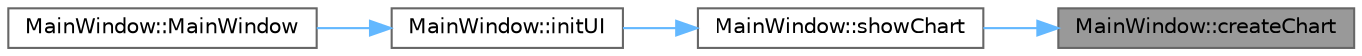 digraph "MainWindow::createChart"
{
 // LATEX_PDF_SIZE
  bgcolor="transparent";
  edge [fontname=Helvetica,fontsize=10,labelfontname=Helvetica,labelfontsize=10];
  node [fontname=Helvetica,fontsize=10,shape=box,height=0.2,width=0.4];
  rankdir="RL";
  Node1 [id="Node000001",label="MainWindow::createChart",height=0.2,width=0.4,color="gray40", fillcolor="grey60", style="filled", fontcolor="black",tooltip="Tworzy wykres z danych pomiarowych."];
  Node1 -> Node2 [id="edge1_Node000001_Node000002",dir="back",color="steelblue1",style="solid",tooltip=" "];
  Node2 [id="Node000002",label="MainWindow::showChart",height=0.2,width=0.4,color="grey40", fillcolor="white", style="filled",URL="$class_main_window.html#a985c951f47c1bcbb88af43c1ab4b4fd7",tooltip="Wyświetla wykres danych."];
  Node2 -> Node3 [id="edge2_Node000002_Node000003",dir="back",color="steelblue1",style="solid",tooltip=" "];
  Node3 [id="Node000003",label="MainWindow::initUI",height=0.2,width=0.4,color="grey40", fillcolor="white", style="filled",URL="$class_main_window.html#a9388168e83016e31d2668a501450bcac",tooltip="Inicjalizuje interfejs użytkownika."];
  Node3 -> Node4 [id="edge3_Node000003_Node000004",dir="back",color="steelblue1",style="solid",tooltip=" "];
  Node4 [id="Node000004",label="MainWindow::MainWindow",height=0.2,width=0.4,color="grey40", fillcolor="white", style="filled",URL="$class_main_window.html#a996c5a2b6f77944776856f08ec30858d",tooltip="Konstruktor."];
}
